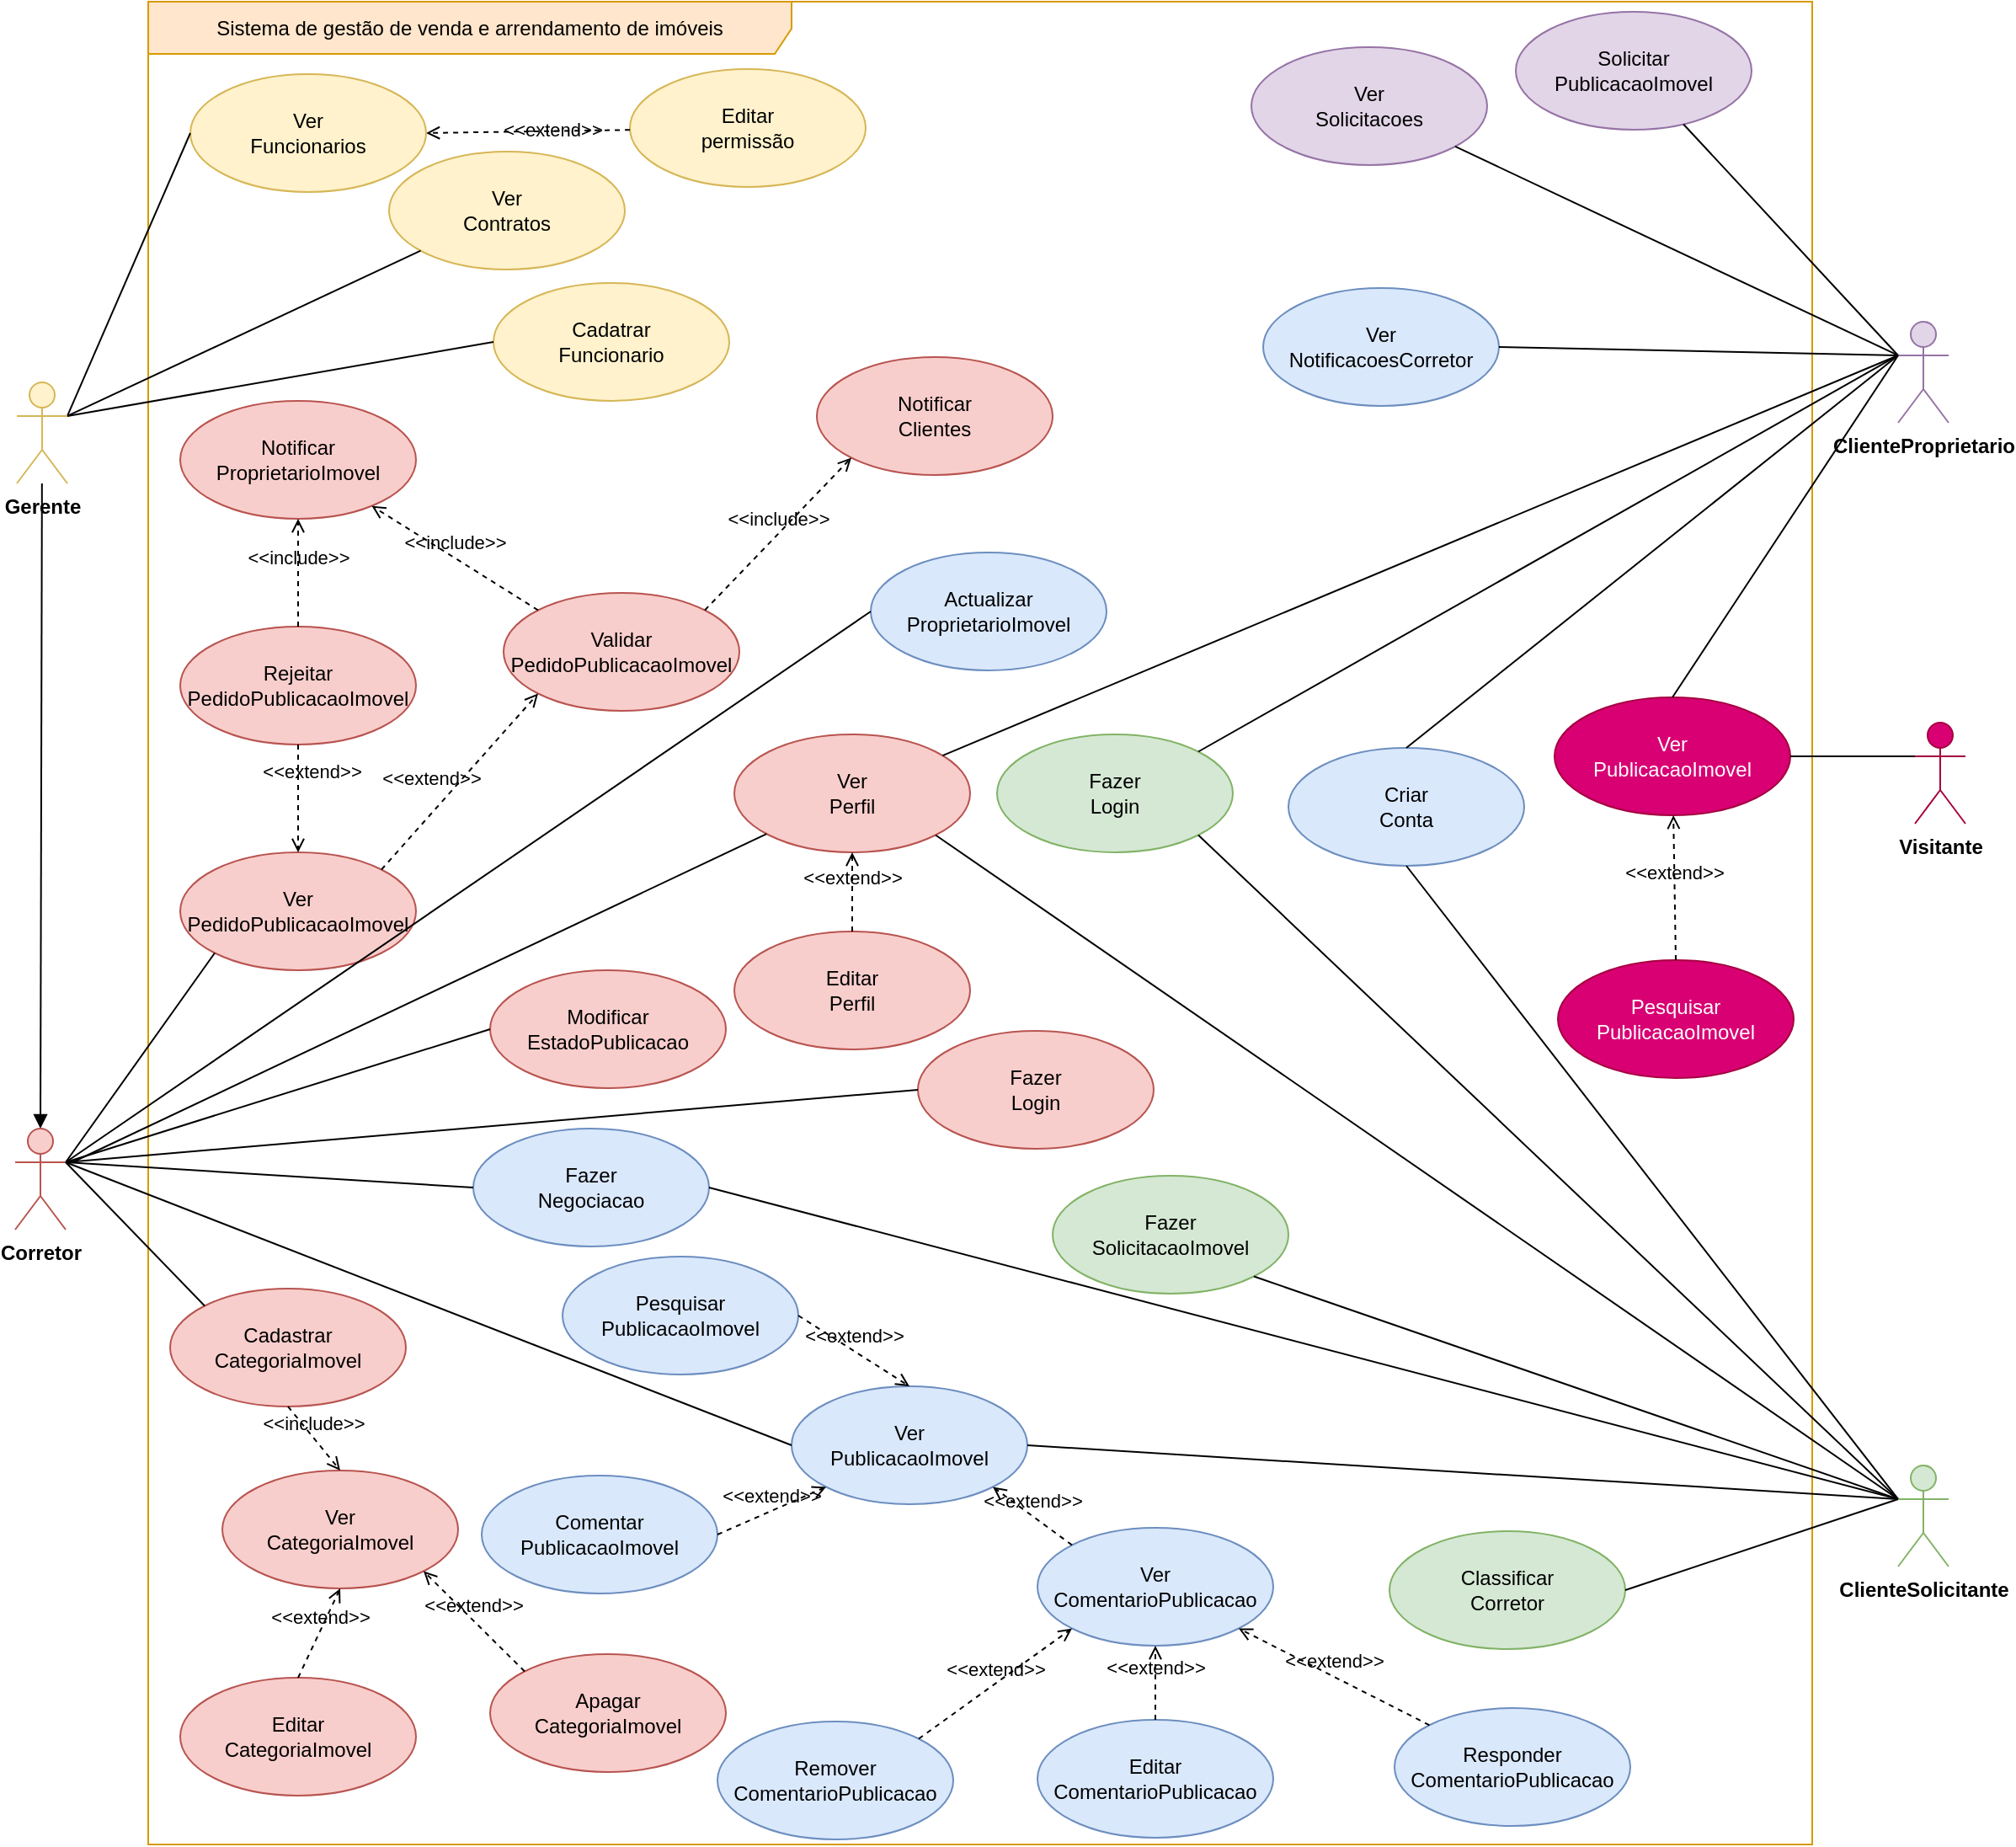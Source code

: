 <mxfile version="24.6.4" type="device">
  <diagram name="Página-1" id="oinIF-td0bnsXT2gxYEK">
    <mxGraphModel dx="1834" dy="1235" grid="0" gridSize="10" guides="1" tooltips="1" connect="1" arrows="1" fold="1" page="0" pageScale="1" pageWidth="827" pageHeight="1169" math="0" shadow="0">
      <root>
        <mxCell id="0" />
        <mxCell id="1" parent="0" />
        <mxCell id="uxgWOtZFFa0mFMytvNgW-1" value="Sistema de gestão de venda e arrendamento de imóveis" style="shape=umlFrame;whiteSpace=wrap;html=1;pointerEvents=0;recursiveResize=0;container=1;collapsible=0;width=382;height=31;fillColor=#ffe6cc;strokeColor=#d79b00;" parent="1" vertex="1">
          <mxGeometry x="-271" y="-207" width="988" height="1094" as="geometry" />
        </mxCell>
        <mxCell id="uxgWOtZFFa0mFMytvNgW-6" value="Criar&lt;div&gt;Conta&lt;/div&gt;" style="ellipse;whiteSpace=wrap;html=1;fillColor=#dae8fc;strokeColor=#6c8ebf;" parent="uxgWOtZFFa0mFMytvNgW-1" vertex="1">
          <mxGeometry x="677" y="443" width="140" height="70" as="geometry" />
        </mxCell>
        <mxCell id="uxgWOtZFFa0mFMytvNgW-9" value="Cadatrar&lt;div&gt;Funcionario&lt;/div&gt;" style="ellipse;whiteSpace=wrap;html=1;fillColor=#fff2cc;strokeColor=#d6b656;" parent="uxgWOtZFFa0mFMytvNgW-1" vertex="1">
          <mxGeometry x="205" y="167" width="140" height="70" as="geometry" />
        </mxCell>
        <mxCell id="uxgWOtZFFa0mFMytvNgW-18" value="Solicitar&lt;div&gt;&lt;span style=&quot;background-color: initial;&quot;&gt;PublicacaoImovel&lt;/span&gt;&lt;/div&gt;" style="ellipse;whiteSpace=wrap;html=1;fillColor=#e1d5e7;strokeColor=#9673a6;" parent="uxgWOtZFFa0mFMytvNgW-1" vertex="1">
          <mxGeometry x="812" y="6" width="140" height="70" as="geometry" />
        </mxCell>
        <mxCell id="uxgWOtZFFa0mFMytvNgW-19" value="&lt;span&gt;Validar&lt;/span&gt;&lt;div&gt;&lt;span&gt;PedidoPublicacaoImovel&lt;/span&gt;&lt;/div&gt;" style="ellipse;whiteSpace=wrap;html=1;fillColor=#f8cecc;strokeColor=#b85450;fontStyle=0" parent="uxgWOtZFFa0mFMytvNgW-1" vertex="1">
          <mxGeometry x="211" y="351" width="140" height="70" as="geometry" />
        </mxCell>
        <mxCell id="uxgWOtZFFa0mFMytvNgW-22" value="Ver&lt;div&gt;PublicacaoImovel&lt;/div&gt;" style="ellipse;whiteSpace=wrap;html=1;fillColor=#d80073;strokeColor=#A50040;fontColor=#ffffff;" parent="uxgWOtZFFa0mFMytvNgW-1" vertex="1">
          <mxGeometry x="835" y="413" width="140" height="70" as="geometry" />
        </mxCell>
        <mxCell id="uxgWOtZFFa0mFMytvNgW-25" value="Ver&lt;div&gt;NotificacoesCorretor&lt;/div&gt;" style="ellipse;whiteSpace=wrap;html=1;fillColor=#dae8fc;strokeColor=#6c8ebf;fontStyle=0" parent="uxgWOtZFFa0mFMytvNgW-1" vertex="1">
          <mxGeometry x="662" y="170" width="140" height="70" as="geometry" />
        </mxCell>
        <mxCell id="uxgWOtZFFa0mFMytvNgW-31" value="&lt;span&gt;Ver&lt;/span&gt;&lt;div&gt;&lt;span&gt;ComentarioPublicacao&lt;/span&gt;&lt;/div&gt;" style="ellipse;whiteSpace=wrap;html=1;fillColor=#dae8fc;strokeColor=#6c8ebf;fontStyle=0" parent="uxgWOtZFFa0mFMytvNgW-1" vertex="1">
          <mxGeometry x="528" y="906" width="140" height="70" as="geometry" />
        </mxCell>
        <mxCell id="uxgWOtZFFa0mFMytvNgW-34" value="&lt;span&gt;Notificar&lt;/span&gt;&lt;div&gt;&lt;span&gt;ProprietarioImovel&lt;/span&gt;&lt;/div&gt;" style="ellipse;whiteSpace=wrap;html=1;fillColor=#f8cecc;strokeColor=#b85450;fontStyle=0" parent="uxgWOtZFFa0mFMytvNgW-1" vertex="1">
          <mxGeometry x="19" y="237" width="140" height="70" as="geometry" />
        </mxCell>
        <mxCell id="uxgWOtZFFa0mFMytvNgW-36" value="&amp;lt;&amp;lt;include&amp;gt;&amp;gt;" style="html=1;verticalAlign=bottom;labelBackgroundColor=none;endArrow=open;endFill=0;dashed=1;rounded=0;exitX=0;exitY=0;exitDx=0;exitDy=0;" parent="uxgWOtZFFa0mFMytvNgW-1" source="uxgWOtZFFa0mFMytvNgW-19" target="uxgWOtZFFa0mFMytvNgW-34" edge="1">
          <mxGeometry width="160" relative="1" as="geometry">
            <mxPoint x="338" y="303" as="sourcePoint" />
            <mxPoint x="498" y="303" as="targetPoint" />
          </mxGeometry>
        </mxCell>
        <mxCell id="uxgWOtZFFa0mFMytvNgW-37" value="&lt;span&gt;Rejeitar&lt;/span&gt;&lt;div&gt;&lt;span&gt;PedidoPublicacaoImovel&lt;/span&gt;&lt;/div&gt;" style="ellipse;whiteSpace=wrap;html=1;fillColor=#f8cecc;strokeColor=#b85450;fontStyle=0" parent="uxgWOtZFFa0mFMytvNgW-1" vertex="1">
          <mxGeometry x="19" y="371" width="140" height="70" as="geometry" />
        </mxCell>
        <mxCell id="uxgWOtZFFa0mFMytvNgW-39" value="&amp;lt;&amp;lt;include&amp;gt;&amp;gt;" style="html=1;verticalAlign=bottom;labelBackgroundColor=none;endArrow=open;endFill=0;dashed=1;rounded=0;exitX=0.5;exitY=0;exitDx=0;exitDy=0;entryX=0.5;entryY=1;entryDx=0;entryDy=0;" parent="uxgWOtZFFa0mFMytvNgW-1" source="uxgWOtZFFa0mFMytvNgW-37" target="uxgWOtZFFa0mFMytvNgW-34" edge="1">
          <mxGeometry width="160" relative="1" as="geometry">
            <mxPoint x="143" y="306" as="sourcePoint" />
            <mxPoint x="144" y="215" as="targetPoint" />
          </mxGeometry>
        </mxCell>
        <mxCell id="uxgWOtZFFa0mFMytvNgW-41" value="&lt;span&gt;Remover&lt;/span&gt;&lt;div&gt;&lt;span&gt;ComentarioPublicacao&lt;/span&gt;&lt;br&gt;&lt;/div&gt;" style="ellipse;whiteSpace=wrap;html=1;fillColor=#dae8fc;strokeColor=#6c8ebf;fontStyle=0" parent="uxgWOtZFFa0mFMytvNgW-1" vertex="1">
          <mxGeometry x="338" y="1021" width="140" height="70" as="geometry" />
        </mxCell>
        <mxCell id="uxgWOtZFFa0mFMytvNgW-42" value="&lt;span&gt;Editar&lt;/span&gt;&lt;div&gt;&lt;span&gt;ComentarioPublicacao&lt;/span&gt;&lt;br&gt;&lt;/div&gt;" style="ellipse;whiteSpace=wrap;html=1;fillColor=#dae8fc;strokeColor=#6c8ebf;fontStyle=0" parent="uxgWOtZFFa0mFMytvNgW-1" vertex="1">
          <mxGeometry x="528" y="1020" width="140" height="70" as="geometry" />
        </mxCell>
        <mxCell id="uxgWOtZFFa0mFMytvNgW-56" value="&lt;div&gt;&lt;span&gt;Responder&lt;/span&gt;&lt;/div&gt;&lt;div&gt;&lt;span&gt;ComentarioPublicacao&lt;/span&gt;&lt;br&gt;&lt;/div&gt;" style="ellipse;whiteSpace=wrap;html=1;fillColor=#dae8fc;strokeColor=#6c8ebf;fontStyle=0" parent="uxgWOtZFFa0mFMytvNgW-1" vertex="1">
          <mxGeometry x="740" y="1013" width="140" height="70" as="geometry" />
        </mxCell>
        <mxCell id="uxgWOtZFFa0mFMytvNgW-57" value="&amp;lt;&amp;lt;extend&amp;gt;&amp;gt;" style="html=1;verticalAlign=bottom;labelBackgroundColor=none;endArrow=open;endFill=0;dashed=1;rounded=0;entryX=1;entryY=1;entryDx=0;entryDy=0;" parent="uxgWOtZFFa0mFMytvNgW-1" source="uxgWOtZFFa0mFMytvNgW-56" target="uxgWOtZFFa0mFMytvNgW-31" edge="1">
          <mxGeometry width="160" relative="1" as="geometry">
            <mxPoint x="196" y="611" as="sourcePoint" />
            <mxPoint x="242" y="668" as="targetPoint" />
          </mxGeometry>
        </mxCell>
        <mxCell id="uxgWOtZFFa0mFMytvNgW-55" value="&lt;span&gt;Cadastrar&lt;/span&gt;&lt;div&gt;&lt;span&gt;CategoriaImovel&lt;/span&gt;&lt;/div&gt;" style="ellipse;whiteSpace=wrap;html=1;fillColor=#f8cecc;strokeColor=#b85450;fontStyle=0" parent="uxgWOtZFFa0mFMytvNgW-1" vertex="1">
          <mxGeometry x="13" y="764" width="140" height="70" as="geometry" />
        </mxCell>
        <mxCell id="uxgWOtZFFa0mFMytvNgW-62" value="Pesquisar&lt;div&gt;PublicacaoImovel&lt;/div&gt;" style="ellipse;whiteSpace=wrap;html=1;fillColor=#d80073;strokeColor=#A50040;fontColor=#ffffff;" parent="uxgWOtZFFa0mFMytvNgW-1" vertex="1">
          <mxGeometry x="837" y="569" width="140" height="70" as="geometry" />
        </mxCell>
        <mxCell id="uxgWOtZFFa0mFMytvNgW-63" value="&amp;lt;&amp;lt;extend&amp;gt;&amp;gt;" style="html=1;verticalAlign=bottom;labelBackgroundColor=none;endArrow=open;endFill=0;dashed=1;rounded=0;exitX=0.5;exitY=0;exitDx=0;exitDy=0;" parent="uxgWOtZFFa0mFMytvNgW-1" source="uxgWOtZFFa0mFMytvNgW-62" target="uxgWOtZFFa0mFMytvNgW-22" edge="1">
          <mxGeometry width="160" relative="1" as="geometry">
            <mxPoint x="531.5" y="690" as="sourcePoint" />
            <mxPoint x="499.5" y="753" as="targetPoint" />
          </mxGeometry>
        </mxCell>
        <mxCell id="uxgWOtZFFa0mFMytvNgW-65" value="&lt;span&gt;&lt;span&gt;Modificar&lt;/span&gt;&lt;/span&gt;&lt;div&gt;&lt;span&gt;&lt;span&gt;EstadoPublicacao&lt;/span&gt;&lt;/span&gt;&lt;/div&gt;" style="ellipse;whiteSpace=wrap;html=1;fillColor=#f8cecc;strokeColor=#b85450;fontStyle=0" parent="uxgWOtZFFa0mFMytvNgW-1" vertex="1">
          <mxGeometry x="203" y="575" width="140" height="70" as="geometry" />
        </mxCell>
        <mxCell id="uxgWOtZFFa0mFMytvNgW-58" value="&lt;span&gt;Ver&lt;/span&gt;&lt;div&gt;&lt;span&gt;PublicacaoImovel&lt;/span&gt;&lt;/div&gt;" style="ellipse;whiteSpace=wrap;html=1;fillColor=#dae8fc;strokeColor=#6c8ebf;fontStyle=0" parent="uxgWOtZFFa0mFMytvNgW-1" vertex="1">
          <mxGeometry x="382" y="822" width="140" height="70" as="geometry" />
        </mxCell>
        <mxCell id="uxgWOtZFFa0mFMytvNgW-70" value="Fazer&lt;div&gt;SolicitacaoImovel&lt;/div&gt;" style="ellipse;whiteSpace=wrap;html=1;fillColor=#d5e8d4;strokeColor=#82b366;" parent="uxgWOtZFFa0mFMytvNgW-1" vertex="1">
          <mxGeometry x="537" y="697" width="140" height="70" as="geometry" />
        </mxCell>
        <mxCell id="uxgWOtZFFa0mFMytvNgW-77" value="Editar&lt;div&gt;permissão&lt;/div&gt;" style="ellipse;whiteSpace=wrap;html=1;fillColor=#fff2cc;strokeColor=#d6b656;" parent="uxgWOtZFFa0mFMytvNgW-1" vertex="1">
          <mxGeometry x="286" y="40" width="140" height="70" as="geometry" />
        </mxCell>
        <mxCell id="uxgWOtZFFa0mFMytvNgW-78" value="&amp;lt;&amp;lt;extend&amp;gt;&amp;gt;" style="html=1;verticalAlign=bottom;labelBackgroundColor=none;endArrow=open;endFill=0;dashed=1;rounded=0;entryX=1;entryY=0.5;entryDx=0;entryDy=0;" parent="uxgWOtZFFa0mFMytvNgW-1" source="uxgWOtZFFa0mFMytvNgW-77" target="FGOciUeCJHYGwHbxiSey-7" edge="1">
          <mxGeometry x="-0.234" y="8" width="160" relative="1" as="geometry">
            <mxPoint x="129" y="179" as="sourcePoint" />
            <mxPoint x="112" y="163" as="targetPoint" />
            <mxPoint as="offset" />
          </mxGeometry>
        </mxCell>
        <mxCell id="uxgWOtZFFa0mFMytvNgW-79" value="Classificar&lt;div&gt;Corretor&lt;/div&gt;" style="ellipse;whiteSpace=wrap;html=1;fillColor=#d5e8d4;strokeColor=#82b366;" parent="uxgWOtZFFa0mFMytvNgW-1" vertex="1">
          <mxGeometry x="737" y="908" width="140" height="70" as="geometry" />
        </mxCell>
        <mxCell id="uxgWOtZFFa0mFMytvNgW-85" value="Ver&lt;div&gt;Perfil&lt;/div&gt;" style="ellipse;whiteSpace=wrap;html=1;fillColor=#f8cecc;strokeColor=#b85450;fontStyle=0" parent="uxgWOtZFFa0mFMytvNgW-1" vertex="1">
          <mxGeometry x="348" y="435" width="140" height="70" as="geometry" />
        </mxCell>
        <mxCell id="uxgWOtZFFa0mFMytvNgW-87" value="Ver&lt;div&gt;Contratos&lt;/div&gt;" style="ellipse;whiteSpace=wrap;html=1;fillColor=#fff2cc;strokeColor=#d6b656;" parent="uxgWOtZFFa0mFMytvNgW-1" vertex="1">
          <mxGeometry x="143" y="89" width="140" height="70" as="geometry" />
        </mxCell>
        <mxCell id="FGOciUeCJHYGwHbxiSey-1" value="&lt;span&gt;Fazer&lt;/span&gt;&lt;div&gt;&lt;span&gt;Login&lt;/span&gt;&lt;/div&gt;" style="ellipse;whiteSpace=wrap;html=1;fillColor=#d5e8d4;strokeColor=#82b366;fontStyle=0" parent="uxgWOtZFFa0mFMytvNgW-1" vertex="1">
          <mxGeometry x="504" y="435" width="140" height="70" as="geometry" />
        </mxCell>
        <mxCell id="FGOciUeCJHYGwHbxiSey-7" value="Ver&lt;div&gt;Funcionarios&lt;/div&gt;" style="ellipse;whiteSpace=wrap;html=1;fillColor=#fff2cc;strokeColor=#d6b656;" parent="uxgWOtZFFa0mFMytvNgW-1" vertex="1">
          <mxGeometry x="25" y="43" width="140" height="70" as="geometry" />
        </mxCell>
        <mxCell id="FGOciUeCJHYGwHbxiSey-15" value="&amp;lt;&amp;lt;extend&amp;gt;&amp;gt;" style="html=1;verticalAlign=bottom;labelBackgroundColor=none;endArrow=open;endFill=0;dashed=1;rounded=0;entryX=0;entryY=1;entryDx=0;entryDy=0;exitX=1;exitY=0;exitDx=0;exitDy=0;" parent="uxgWOtZFFa0mFMytvNgW-1" source="uxgWOtZFFa0mFMytvNgW-41" target="uxgWOtZFFa0mFMytvNgW-31" edge="1">
          <mxGeometry width="160" relative="1" as="geometry">
            <mxPoint x="295" y="905" as="sourcePoint" />
            <mxPoint x="322" y="974" as="targetPoint" />
          </mxGeometry>
        </mxCell>
        <mxCell id="FGOciUeCJHYGwHbxiSey-16" value="&amp;lt;&amp;lt;extend&amp;gt;&amp;gt;" style="html=1;verticalAlign=bottom;labelBackgroundColor=none;endArrow=open;endFill=0;dashed=1;rounded=0;entryX=0.5;entryY=1;entryDx=0;entryDy=0;exitX=0.5;exitY=0;exitDx=0;exitDy=0;" parent="uxgWOtZFFa0mFMytvNgW-1" source="uxgWOtZFFa0mFMytvNgW-42" target="uxgWOtZFFa0mFMytvNgW-31" edge="1">
          <mxGeometry width="160" relative="1" as="geometry">
            <mxPoint x="259" y="973" as="sourcePoint" />
            <mxPoint x="360" y="887" as="targetPoint" />
          </mxGeometry>
        </mxCell>
        <mxCell id="FGOciUeCJHYGwHbxiSey-23" value="Editar&lt;div&gt;Perfil&lt;/div&gt;" style="ellipse;whiteSpace=wrap;html=1;fillColor=#f8cecc;strokeColor=#b85450;fontStyle=0" parent="uxgWOtZFFa0mFMytvNgW-1" vertex="1">
          <mxGeometry x="348" y="552" width="140" height="70" as="geometry" />
        </mxCell>
        <mxCell id="FGOciUeCJHYGwHbxiSey-24" value="&amp;lt;&amp;lt;extend&amp;gt;&amp;gt;" style="html=1;verticalAlign=bottom;labelBackgroundColor=none;endArrow=open;endFill=0;dashed=1;rounded=0;entryX=0.5;entryY=1;entryDx=0;entryDy=0;exitX=0.5;exitY=0;exitDx=0;exitDy=0;" parent="uxgWOtZFFa0mFMytvNgW-1" source="FGOciUeCJHYGwHbxiSey-23" target="uxgWOtZFFa0mFMytvNgW-85" edge="1">
          <mxGeometry width="160" relative="1" as="geometry">
            <mxPoint x="200" y="626" as="sourcePoint" />
            <mxPoint x="237" y="561" as="targetPoint" />
          </mxGeometry>
        </mxCell>
        <mxCell id="FGOciUeCJHYGwHbxiSey-25" value="&lt;span&gt;Ver&lt;/span&gt;&lt;div&gt;&lt;span&gt;CategoriaImovel&lt;/span&gt;&lt;/div&gt;" style="ellipse;whiteSpace=wrap;html=1;fillColor=#f8cecc;strokeColor=#b85450;fontStyle=0" parent="uxgWOtZFFa0mFMytvNgW-1" vertex="1">
          <mxGeometry x="44" y="872" width="140" height="70" as="geometry" />
        </mxCell>
        <mxCell id="FGOciUeCJHYGwHbxiSey-27" value="&amp;lt;&amp;lt;include&amp;gt;&amp;gt;" style="html=1;verticalAlign=bottom;labelBackgroundColor=none;endArrow=open;endFill=0;dashed=1;rounded=0;exitX=0.5;exitY=1;exitDx=0;exitDy=0;entryX=0.5;entryY=0;entryDx=0;entryDy=0;" parent="uxgWOtZFFa0mFMytvNgW-1" source="uxgWOtZFFa0mFMytvNgW-55" target="FGOciUeCJHYGwHbxiSey-25" edge="1">
          <mxGeometry width="160" relative="1" as="geometry">
            <mxPoint x="228" y="944" as="sourcePoint" />
            <mxPoint x="127" y="918" as="targetPoint" />
          </mxGeometry>
        </mxCell>
        <mxCell id="FGOciUeCJHYGwHbxiSey-28" value="&lt;span&gt;Editar&lt;/span&gt;&lt;div&gt;&lt;span&gt;CategoriaImovel&lt;/span&gt;&lt;/div&gt;" style="ellipse;whiteSpace=wrap;html=1;fillColor=#f8cecc;strokeColor=#b85450;fontStyle=0" parent="uxgWOtZFFa0mFMytvNgW-1" vertex="1">
          <mxGeometry x="19" y="995" width="140" height="70" as="geometry" />
        </mxCell>
        <mxCell id="FGOciUeCJHYGwHbxiSey-29" value="&amp;lt;&amp;lt;extend&amp;gt;&amp;gt;" style="html=1;verticalAlign=bottom;labelBackgroundColor=none;endArrow=open;endFill=0;dashed=1;rounded=0;entryX=0.5;entryY=1;entryDx=0;entryDy=0;exitX=0.5;exitY=0;exitDx=0;exitDy=0;" parent="uxgWOtZFFa0mFMytvNgW-1" source="FGOciUeCJHYGwHbxiSey-28" target="FGOciUeCJHYGwHbxiSey-25" edge="1">
          <mxGeometry width="160" relative="1" as="geometry">
            <mxPoint x="249" y="941" as="sourcePoint" />
            <mxPoint x="249" y="840" as="targetPoint" />
          </mxGeometry>
        </mxCell>
        <mxCell id="FGOciUeCJHYGwHbxiSey-30" value="&lt;span&gt;Apagar&lt;/span&gt;&lt;div&gt;&lt;span&gt;CategoriaImovel&lt;/span&gt;&lt;/div&gt;" style="ellipse;whiteSpace=wrap;html=1;fillColor=#f8cecc;strokeColor=#b85450;fontStyle=0" parent="uxgWOtZFFa0mFMytvNgW-1" vertex="1">
          <mxGeometry x="203" y="981" width="140" height="70" as="geometry" />
        </mxCell>
        <mxCell id="FGOciUeCJHYGwHbxiSey-31" value="&amp;lt;&amp;lt;extend&amp;gt;&amp;gt;" style="html=1;verticalAlign=bottom;labelBackgroundColor=none;endArrow=open;endFill=0;dashed=1;rounded=0;exitX=0;exitY=0;exitDx=0;exitDy=0;entryX=1;entryY=1;entryDx=0;entryDy=0;" parent="uxgWOtZFFa0mFMytvNgW-1" source="FGOciUeCJHYGwHbxiSey-30" target="FGOciUeCJHYGwHbxiSey-25" edge="1">
          <mxGeometry width="160" relative="1" as="geometry">
            <mxPoint x="396" y="943" as="sourcePoint" />
            <mxPoint x="305" y="941" as="targetPoint" />
          </mxGeometry>
        </mxCell>
        <mxCell id="FGOciUeCJHYGwHbxiSey-34" value="&lt;span&gt;Comentar&lt;/span&gt;&lt;div&gt;&lt;span&gt;PublicacaoImovel&lt;/span&gt;&lt;/div&gt;" style="ellipse;whiteSpace=wrap;html=1;fillColor=#dae8fc;strokeColor=#6c8ebf;fontStyle=0" parent="uxgWOtZFFa0mFMytvNgW-1" vertex="1">
          <mxGeometry x="198" y="875" width="140" height="70" as="geometry" />
        </mxCell>
        <mxCell id="FGOciUeCJHYGwHbxiSey-35" value="&amp;lt;&amp;lt;extend&amp;gt;&amp;gt;" style="html=1;verticalAlign=bottom;labelBackgroundColor=none;endArrow=open;endFill=0;dashed=1;rounded=0;entryX=0;entryY=1;entryDx=0;entryDy=0;exitX=1;exitY=0.5;exitDx=0;exitDy=0;" parent="uxgWOtZFFa0mFMytvNgW-1" source="FGOciUeCJHYGwHbxiSey-34" target="uxgWOtZFFa0mFMytvNgW-58" edge="1">
          <mxGeometry width="160" relative="1" as="geometry">
            <mxPoint x="331" y="738" as="sourcePoint" />
            <mxPoint x="322" y="623" as="targetPoint" />
          </mxGeometry>
        </mxCell>
        <mxCell id="FGOciUeCJHYGwHbxiSey-36" value="&amp;lt;&amp;lt;extend&amp;gt;&amp;gt;" style="html=1;verticalAlign=bottom;labelBackgroundColor=none;endArrow=open;endFill=0;dashed=1;rounded=0;entryX=1;entryY=1;entryDx=0;entryDy=0;exitX=0;exitY=0;exitDx=0;exitDy=0;" parent="uxgWOtZFFa0mFMytvNgW-1" source="uxgWOtZFFa0mFMytvNgW-31" target="uxgWOtZFFa0mFMytvNgW-58" edge="1">
          <mxGeometry width="160" relative="1" as="geometry">
            <mxPoint x="492" y="763" as="sourcePoint" />
            <mxPoint x="406" y="635" as="targetPoint" />
          </mxGeometry>
        </mxCell>
        <mxCell id="tdkB1YRlQaMixIxoZtIN-1" value="&lt;span&gt;Fazer&lt;/span&gt;&lt;div&gt;&lt;span&gt;Negociacao&lt;/span&gt;&lt;/div&gt;" style="ellipse;whiteSpace=wrap;html=1;fillColor=#dae8fc;strokeColor=#6c8ebf;fontStyle=0" vertex="1" parent="uxgWOtZFFa0mFMytvNgW-1">
          <mxGeometry x="193" y="669" width="140" height="70" as="geometry" />
        </mxCell>
        <mxCell id="tdkB1YRlQaMixIxoZtIN-6" value="&lt;span&gt;&lt;span&gt;Fazer&lt;/span&gt;&lt;/span&gt;&lt;div&gt;&lt;span&gt;&lt;span&gt;Login&lt;/span&gt;&lt;/span&gt;&lt;/div&gt;" style="ellipse;whiteSpace=wrap;html=1;fillColor=#f8cecc;strokeColor=#b85450;fontStyle=0" vertex="1" parent="uxgWOtZFFa0mFMytvNgW-1">
          <mxGeometry x="457" y="611" width="140" height="70" as="geometry" />
        </mxCell>
        <mxCell id="tdkB1YRlQaMixIxoZtIN-7" value="&lt;span&gt;Notificar&lt;/span&gt;&lt;div&gt;&lt;span&gt;Clientes&lt;/span&gt;&lt;/div&gt;" style="ellipse;whiteSpace=wrap;html=1;fillColor=#f8cecc;strokeColor=#b85450;fontStyle=0" vertex="1" parent="uxgWOtZFFa0mFMytvNgW-1">
          <mxGeometry x="397" y="211" width="140" height="70" as="geometry" />
        </mxCell>
        <mxCell id="tdkB1YRlQaMixIxoZtIN-8" value="&amp;lt;&amp;lt;include&amp;gt;&amp;gt;" style="html=1;verticalAlign=bottom;labelBackgroundColor=none;endArrow=open;endFill=0;dashed=1;rounded=0;exitX=1;exitY=0;exitDx=0;exitDy=0;entryX=0;entryY=1;entryDx=0;entryDy=0;" edge="1" parent="uxgWOtZFFa0mFMytvNgW-1" source="uxgWOtZFFa0mFMytvNgW-19" target="tdkB1YRlQaMixIxoZtIN-7">
          <mxGeometry width="160" relative="1" as="geometry">
            <mxPoint x="112" y="403" as="sourcePoint" />
            <mxPoint x="113" y="345" as="targetPoint" />
          </mxGeometry>
        </mxCell>
        <mxCell id="tdkB1YRlQaMixIxoZtIN-9" value="&lt;span&gt;Ver&lt;/span&gt;&lt;div&gt;&lt;span&gt;PedidoPublicacaoImovel&lt;/span&gt;&lt;/div&gt;" style="ellipse;whiteSpace=wrap;html=1;fillColor=#f8cecc;strokeColor=#b85450;fontStyle=0" vertex="1" parent="uxgWOtZFFa0mFMytvNgW-1">
          <mxGeometry x="19" y="505" width="140" height="70" as="geometry" />
        </mxCell>
        <mxCell id="tdkB1YRlQaMixIxoZtIN-10" value="&amp;lt;&amp;lt;extend&amp;gt;&amp;gt;" style="html=1;verticalAlign=bottom;labelBackgroundColor=none;endArrow=open;endFill=0;dashed=1;rounded=0;entryX=0.5;entryY=0;entryDx=0;entryDy=0;exitX=0.5;exitY=1;exitDx=0;exitDy=0;" edge="1" parent="uxgWOtZFFa0mFMytvNgW-1" source="uxgWOtZFFa0mFMytvNgW-37" target="tdkB1YRlQaMixIxoZtIN-9">
          <mxGeometry x="-0.234" y="8" width="160" relative="1" as="geometry">
            <mxPoint x="159" y="421" as="sourcePoint" />
            <mxPoint x="39" y="423" as="targetPoint" />
            <mxPoint as="offset" />
          </mxGeometry>
        </mxCell>
        <mxCell id="tdkB1YRlQaMixIxoZtIN-11" value="&amp;lt;&amp;lt;extend&amp;gt;&amp;gt;" style="html=1;verticalAlign=bottom;labelBackgroundColor=none;endArrow=open;endFill=0;dashed=1;rounded=0;entryX=0;entryY=1;entryDx=0;entryDy=0;exitX=1;exitY=0;exitDx=0;exitDy=0;" edge="1" parent="uxgWOtZFFa0mFMytvNgW-1" source="tdkB1YRlQaMixIxoZtIN-9" target="uxgWOtZFFa0mFMytvNgW-19">
          <mxGeometry x="-0.234" y="8" width="160" relative="1" as="geometry">
            <mxPoint x="170" y="417" as="sourcePoint" />
            <mxPoint x="50" y="419" as="targetPoint" />
            <mxPoint as="offset" />
          </mxGeometry>
        </mxCell>
        <mxCell id="tdkB1YRlQaMixIxoZtIN-12" value="&lt;span&gt;Pesquisar&lt;/span&gt;&lt;div&gt;&lt;span&gt;PublicacaoImovel&lt;/span&gt;&lt;/div&gt;" style="ellipse;whiteSpace=wrap;html=1;fillColor=#dae8fc;strokeColor=#6c8ebf;fontStyle=0" vertex="1" parent="uxgWOtZFFa0mFMytvNgW-1">
          <mxGeometry x="246" y="745" width="140" height="70" as="geometry" />
        </mxCell>
        <mxCell id="tdkB1YRlQaMixIxoZtIN-13" value="&amp;lt;&amp;lt;extend&amp;gt;&amp;gt;" style="html=1;verticalAlign=bottom;labelBackgroundColor=none;endArrow=open;endFill=0;dashed=1;rounded=0;entryX=0.5;entryY=0;entryDx=0;entryDy=0;exitX=1;exitY=0.5;exitDx=0;exitDy=0;" edge="1" parent="uxgWOtZFFa0mFMytvNgW-1" source="tdkB1YRlQaMixIxoZtIN-12" target="uxgWOtZFFa0mFMytvNgW-58">
          <mxGeometry width="160" relative="1" as="geometry">
            <mxPoint x="503" y="815" as="sourcePoint" />
            <mxPoint x="568" y="803" as="targetPoint" />
          </mxGeometry>
        </mxCell>
        <mxCell id="tdkB1YRlQaMixIxoZtIN-15" value="Ver&lt;div&gt;&lt;span style=&quot;background-color: initial;&quot;&gt;Solicitacoes&lt;/span&gt;&lt;/div&gt;" style="ellipse;whiteSpace=wrap;html=1;fillColor=#e1d5e7;strokeColor=#9673a6;" vertex="1" parent="uxgWOtZFFa0mFMytvNgW-1">
          <mxGeometry x="655" y="27" width="140" height="70" as="geometry" />
        </mxCell>
        <mxCell id="tdkB1YRlQaMixIxoZtIN-20" value="Actualizar&lt;div&gt;ProprietarioImovel&lt;/div&gt;" style="ellipse;whiteSpace=wrap;html=1;fillColor=#dae8fc;strokeColor=#6c8ebf;fontStyle=0" vertex="1" parent="uxgWOtZFFa0mFMytvNgW-1">
          <mxGeometry x="429" y="327" width="140" height="70" as="geometry" />
        </mxCell>
        <mxCell id="uxgWOtZFFa0mFMytvNgW-13" style="rounded=0;orthogonalLoop=1;jettySize=auto;html=1;entryX=0;entryY=0.5;entryDx=0;entryDy=0;endArrow=none;endFill=0;exitX=1;exitY=0.333;exitDx=0;exitDy=0;exitPerimeter=0;" parent="1" source="uxgWOtZFFa0mFMytvNgW-2" target="uxgWOtZFFa0mFMytvNgW-9" edge="1">
          <mxGeometry relative="1" as="geometry" />
        </mxCell>
        <mxCell id="uxgWOtZFFa0mFMytvNgW-15" style="rounded=0;orthogonalLoop=1;jettySize=auto;html=1;endArrow=block;endFill=1;entryX=0.5;entryY=0;entryDx=0;entryDy=0;entryPerimeter=0;" parent="1" source="uxgWOtZFFa0mFMytvNgW-2" target="uxgWOtZFFa0mFMytvNgW-3" edge="1">
          <mxGeometry relative="1" as="geometry">
            <mxPoint x="-340" y="450" as="targetPoint" />
          </mxGeometry>
        </mxCell>
        <mxCell id="uxgWOtZFFa0mFMytvNgW-88" style="rounded=0;orthogonalLoop=1;jettySize=auto;html=1;endArrow=none;endFill=0;exitX=1;exitY=0.333;exitDx=0;exitDy=0;exitPerimeter=0;" parent="1" source="uxgWOtZFFa0mFMytvNgW-2" target="uxgWOtZFFa0mFMytvNgW-87" edge="1">
          <mxGeometry relative="1" as="geometry" />
        </mxCell>
        <mxCell id="FGOciUeCJHYGwHbxiSey-8" style="rounded=0;orthogonalLoop=1;jettySize=auto;html=1;entryX=0;entryY=0.5;entryDx=0;entryDy=0;exitX=1;exitY=0.333;exitDx=0;exitDy=0;exitPerimeter=0;endArrow=none;endFill=0;" parent="1" source="uxgWOtZFFa0mFMytvNgW-2" target="FGOciUeCJHYGwHbxiSey-7" edge="1">
          <mxGeometry relative="1" as="geometry" />
        </mxCell>
        <mxCell id="uxgWOtZFFa0mFMytvNgW-2" value="&lt;span style=&quot;font-weight: 700; text-wrap: wrap;&quot;&gt;Gerente&lt;/span&gt;" style="shape=umlActor;verticalLabelPosition=bottom;verticalAlign=top;html=1;fillColor=#fff2cc;strokeColor=#d6b656;" parent="1" vertex="1">
          <mxGeometry x="-349" y="19" width="30" height="60" as="geometry" />
        </mxCell>
        <mxCell id="uxgWOtZFFa0mFMytvNgW-21" style="rounded=0;orthogonalLoop=1;jettySize=auto;html=1;entryX=0;entryY=1;entryDx=0;entryDy=0;exitX=1;exitY=0.333;exitDx=0;exitDy=0;exitPerimeter=0;endArrow=none;endFill=0;" parent="1" source="uxgWOtZFFa0mFMytvNgW-3" target="tdkB1YRlQaMixIxoZtIN-9" edge="1">
          <mxGeometry relative="1" as="geometry" />
        </mxCell>
        <mxCell id="uxgWOtZFFa0mFMytvNgW-27" style="rounded=0;orthogonalLoop=1;jettySize=auto;html=1;entryX=0;entryY=0.5;entryDx=0;entryDy=0;exitX=1;exitY=0.333;exitDx=0;exitDy=0;exitPerimeter=0;endArrow=none;endFill=0;" parent="1" source="uxgWOtZFFa0mFMytvNgW-3" target="tdkB1YRlQaMixIxoZtIN-20" edge="1">
          <mxGeometry relative="1" as="geometry" />
        </mxCell>
        <mxCell id="uxgWOtZFFa0mFMytvNgW-86" style="rounded=0;orthogonalLoop=1;jettySize=auto;html=1;endArrow=none;endFill=0;" parent="1" target="uxgWOtZFFa0mFMytvNgW-85" edge="1">
          <mxGeometry relative="1" as="geometry">
            <mxPoint x="-316" y="482" as="sourcePoint" />
          </mxGeometry>
        </mxCell>
        <mxCell id="FGOciUeCJHYGwHbxiSey-2" style="rounded=0;orthogonalLoop=1;jettySize=auto;html=1;entryX=0;entryY=0.5;entryDx=0;entryDy=0;endArrow=none;endFill=0;exitX=1;exitY=0.333;exitDx=0;exitDy=0;exitPerimeter=0;" parent="1" source="uxgWOtZFFa0mFMytvNgW-3" target="tdkB1YRlQaMixIxoZtIN-6" edge="1">
          <mxGeometry relative="1" as="geometry" />
        </mxCell>
        <mxCell id="FGOciUeCJHYGwHbxiSey-19" style="rounded=0;orthogonalLoop=1;jettySize=auto;html=1;entryX=0;entryY=0.5;entryDx=0;entryDy=0;endArrow=none;endFill=0;exitX=1;exitY=0.333;exitDx=0;exitDy=0;exitPerimeter=0;" parent="1" source="uxgWOtZFFa0mFMytvNgW-3" target="uxgWOtZFFa0mFMytvNgW-58" edge="1">
          <mxGeometry relative="1" as="geometry" />
        </mxCell>
        <mxCell id="uxgWOtZFFa0mFMytvNgW-3" value="&lt;span style=&quot;font-weight: 700; text-wrap: wrap;&quot;&gt;Corretor&lt;/span&gt;" style="shape=umlActor;verticalLabelPosition=bottom;verticalAlign=top;html=1;fillColor=#f8cecc;strokeColor=#b85450;" parent="1" vertex="1">
          <mxGeometry x="-350" y="462" width="30" height="60" as="geometry" />
        </mxCell>
        <mxCell id="uxgWOtZFFa0mFMytvNgW-20" style="rounded=0;orthogonalLoop=1;jettySize=auto;html=1;exitX=0;exitY=0.333;exitDx=0;exitDy=0;exitPerimeter=0;endArrow=none;endFill=0;" parent="1" source="uxgWOtZFFa0mFMytvNgW-4" target="uxgWOtZFFa0mFMytvNgW-18" edge="1">
          <mxGeometry relative="1" as="geometry" />
        </mxCell>
        <mxCell id="FGOciUeCJHYGwHbxiSey-4" style="rounded=0;orthogonalLoop=1;jettySize=auto;html=1;entryX=1;entryY=0;entryDx=0;entryDy=0;endArrow=none;endFill=0;exitX=0;exitY=0.333;exitDx=0;exitDy=0;exitPerimeter=0;" parent="1" source="uxgWOtZFFa0mFMytvNgW-4" target="FGOciUeCJHYGwHbxiSey-1" edge="1">
          <mxGeometry relative="1" as="geometry" />
        </mxCell>
        <mxCell id="uxgWOtZFFa0mFMytvNgW-4" value="&lt;span style=&quot;font-weight: 700; text-wrap: wrap;&quot;&gt;ClienteProprietario&lt;/span&gt;" style="shape=umlActor;verticalLabelPosition=bottom;verticalAlign=top;html=1;fillColor=#e1d5e7;strokeColor=#9673a6;" parent="1" vertex="1">
          <mxGeometry x="768" y="-17" width="30" height="60" as="geometry" />
        </mxCell>
        <mxCell id="uxgWOtZFFa0mFMytvNgW-26" style="rounded=0;orthogonalLoop=1;jettySize=auto;html=1;entryX=1;entryY=0.5;entryDx=0;entryDy=0;exitX=0;exitY=0.333;exitDx=0;exitDy=0;exitPerimeter=0;endArrow=none;endFill=0;" parent="1" source="uxgWOtZFFa0mFMytvNgW-4" target="uxgWOtZFFa0mFMytvNgW-25" edge="1">
          <mxGeometry relative="1" as="geometry" />
        </mxCell>
        <mxCell id="uxgWOtZFFa0mFMytvNgW-81" style="rounded=0;orthogonalLoop=1;jettySize=auto;html=1;entryX=1;entryY=0.5;entryDx=0;entryDy=0;endArrow=none;endFill=0;exitX=0;exitY=0.333;exitDx=0;exitDy=0;exitPerimeter=0;" parent="1" source="uxgWOtZFFa0mFMytvNgW-5" target="uxgWOtZFFa0mFMytvNgW-79" edge="1">
          <mxGeometry relative="1" as="geometry" />
        </mxCell>
        <mxCell id="FGOciUeCJHYGwHbxiSey-3" style="rounded=0;orthogonalLoop=1;jettySize=auto;html=1;entryX=1;entryY=1;entryDx=0;entryDy=0;endArrow=none;endFill=0;exitX=0;exitY=0.333;exitDx=0;exitDy=0;exitPerimeter=0;" parent="1" source="uxgWOtZFFa0mFMytvNgW-5" target="FGOciUeCJHYGwHbxiSey-1" edge="1">
          <mxGeometry relative="1" as="geometry" />
        </mxCell>
        <mxCell id="FGOciUeCJHYGwHbxiSey-20" style="rounded=0;orthogonalLoop=1;jettySize=auto;html=1;entryX=1;entryY=0.5;entryDx=0;entryDy=0;endArrow=none;endFill=0;exitX=0;exitY=0.333;exitDx=0;exitDy=0;exitPerimeter=0;" parent="1" source="uxgWOtZFFa0mFMytvNgW-5" target="uxgWOtZFFa0mFMytvNgW-58" edge="1">
          <mxGeometry relative="1" as="geometry" />
        </mxCell>
        <mxCell id="FGOciUeCJHYGwHbxiSey-21" style="rounded=0;orthogonalLoop=1;jettySize=auto;html=1;entryX=1;entryY=1;entryDx=0;entryDy=0;endArrow=none;endFill=0;exitX=0;exitY=0.333;exitDx=0;exitDy=0;exitPerimeter=0;" parent="1" source="uxgWOtZFFa0mFMytvNgW-5" target="uxgWOtZFFa0mFMytvNgW-70" edge="1">
          <mxGeometry relative="1" as="geometry" />
        </mxCell>
        <mxCell id="tdkB1YRlQaMixIxoZtIN-4" style="rounded=0;orthogonalLoop=1;jettySize=auto;html=1;entryX=1;entryY=1;entryDx=0;entryDy=0;endArrow=none;endFill=0;exitX=0;exitY=0.333;exitDx=0;exitDy=0;exitPerimeter=0;" edge="1" parent="1" source="uxgWOtZFFa0mFMytvNgW-5" target="uxgWOtZFFa0mFMytvNgW-85">
          <mxGeometry relative="1" as="geometry" />
        </mxCell>
        <mxCell id="uxgWOtZFFa0mFMytvNgW-5" value="&lt;span style=&quot;font-weight: 700; text-wrap: wrap;&quot;&gt;ClienteSolicitante&lt;/span&gt;" style="shape=umlActor;verticalLabelPosition=bottom;verticalAlign=top;html=1;fillColor=#d5e8d4;strokeColor=#82b366;" parent="1" vertex="1">
          <mxGeometry x="768" y="662" width="30" height="60" as="geometry" />
        </mxCell>
        <mxCell id="uxgWOtZFFa0mFMytvNgW-64" style="rounded=0;orthogonalLoop=1;jettySize=auto;html=1;entryX=0;entryY=0;entryDx=0;entryDy=0;exitX=1;exitY=0.333;exitDx=0;exitDy=0;exitPerimeter=0;endArrow=none;endFill=0;" parent="1" source="uxgWOtZFFa0mFMytvNgW-3" target="uxgWOtZFFa0mFMytvNgW-55" edge="1">
          <mxGeometry relative="1" as="geometry" />
        </mxCell>
        <mxCell id="uxgWOtZFFa0mFMytvNgW-66" style="rounded=0;orthogonalLoop=1;jettySize=auto;html=1;entryX=0;entryY=0.5;entryDx=0;entryDy=0;exitX=1;exitY=0.333;exitDx=0;exitDy=0;exitPerimeter=0;endArrow=none;endFill=0;" parent="1" source="uxgWOtZFFa0mFMytvNgW-3" target="uxgWOtZFFa0mFMytvNgW-65" edge="1">
          <mxGeometry relative="1" as="geometry">
            <mxPoint x="-329" y="663" as="sourcePoint" />
          </mxGeometry>
        </mxCell>
        <mxCell id="uxgWOtZFFa0mFMytvNgW-69" style="rounded=0;orthogonalLoop=1;jettySize=auto;html=1;exitX=0;exitY=0.333;exitDx=0;exitDy=0;exitPerimeter=0;endArrow=none;endFill=0;entryX=0.5;entryY=0;entryDx=0;entryDy=0;" parent="1" source="uxgWOtZFFa0mFMytvNgW-4" target="uxgWOtZFFa0mFMytvNgW-22" edge="1">
          <mxGeometry relative="1" as="geometry">
            <mxPoint x="400" y="121" as="sourcePoint" />
            <mxPoint x="306.635" y="-48.417" as="targetPoint" />
          </mxGeometry>
        </mxCell>
        <mxCell id="FGOciUeCJHYGwHbxiSey-11" style="rounded=0;orthogonalLoop=1;jettySize=auto;html=1;entryX=0.5;entryY=1;entryDx=0;entryDy=0;endArrow=none;endFill=0;exitX=0;exitY=0.333;exitDx=0;exitDy=0;exitPerimeter=0;" parent="1" source="uxgWOtZFFa0mFMytvNgW-5" target="uxgWOtZFFa0mFMytvNgW-6" edge="1">
          <mxGeometry relative="1" as="geometry" />
        </mxCell>
        <mxCell id="FGOciUeCJHYGwHbxiSey-14" style="rounded=0;orthogonalLoop=1;jettySize=auto;html=1;entryX=1;entryY=0.5;entryDx=0;entryDy=0;endArrow=none;endFill=0;exitX=0;exitY=0.333;exitDx=0;exitDy=0;exitPerimeter=0;" parent="1" source="FGOciUeCJHYGwHbxiSey-10" target="uxgWOtZFFa0mFMytvNgW-22" edge="1">
          <mxGeometry relative="1" as="geometry" />
        </mxCell>
        <mxCell id="FGOciUeCJHYGwHbxiSey-10" value="&lt;span style=&quot;color: rgb(0, 0, 0); font-weight: 700; text-wrap: wrap;&quot;&gt;Visitante&lt;/span&gt;" style="shape=umlActor;verticalLabelPosition=bottom;verticalAlign=top;html=1;outlineConnect=0;fillColor=#d80073;fontColor=#ffffff;strokeColor=#A50040;" parent="1" vertex="1">
          <mxGeometry x="778" y="221" width="30" height="60" as="geometry" />
        </mxCell>
        <mxCell id="tdkB1YRlQaMixIxoZtIN-2" style="rounded=0;orthogonalLoop=1;jettySize=auto;html=1;entryX=0;entryY=0.5;entryDx=0;entryDy=0;endArrow=none;endFill=0;exitX=1;exitY=0.333;exitDx=0;exitDy=0;exitPerimeter=0;" edge="1" parent="1" target="tdkB1YRlQaMixIxoZtIN-1" source="uxgWOtZFFa0mFMytvNgW-3">
          <mxGeometry relative="1" as="geometry">
            <mxPoint x="-321.5" y="401" as="sourcePoint" />
          </mxGeometry>
        </mxCell>
        <mxCell id="tdkB1YRlQaMixIxoZtIN-3" style="rounded=0;orthogonalLoop=1;jettySize=auto;html=1;entryX=1;entryY=0.5;entryDx=0;entryDy=0;endArrow=none;endFill=0;exitX=0;exitY=0.333;exitDx=0;exitDy=0;exitPerimeter=0;" edge="1" parent="1" target="tdkB1YRlQaMixIxoZtIN-1" source="uxgWOtZFFa0mFMytvNgW-5">
          <mxGeometry relative="1" as="geometry">
            <mxPoint x="653.5" y="593" as="sourcePoint" />
          </mxGeometry>
        </mxCell>
        <mxCell id="tdkB1YRlQaMixIxoZtIN-5" style="rounded=0;orthogonalLoop=1;jettySize=auto;html=1;entryX=0;entryY=0.333;entryDx=0;entryDy=0;entryPerimeter=0;endArrow=none;endFill=0;" edge="1" parent="1" source="uxgWOtZFFa0mFMytvNgW-85" target="uxgWOtZFFa0mFMytvNgW-4">
          <mxGeometry relative="1" as="geometry" />
        </mxCell>
        <mxCell id="tdkB1YRlQaMixIxoZtIN-14" style="rounded=0;orthogonalLoop=1;jettySize=auto;html=1;exitX=0;exitY=0.333;exitDx=0;exitDy=0;exitPerimeter=0;endArrow=none;endFill=0;entryX=0.5;entryY=0;entryDx=0;entryDy=0;" edge="1" parent="1" source="uxgWOtZFFa0mFMytvNgW-4" target="uxgWOtZFFa0mFMytvNgW-6">
          <mxGeometry relative="1" as="geometry">
            <mxPoint x="778" y="13" as="sourcePoint" />
            <mxPoint x="644" y="216" as="targetPoint" />
          </mxGeometry>
        </mxCell>
        <mxCell id="tdkB1YRlQaMixIxoZtIN-16" style="rounded=0;orthogonalLoop=1;jettySize=auto;html=1;exitX=0;exitY=0.333;exitDx=0;exitDy=0;exitPerimeter=0;endArrow=none;endFill=0;" edge="1" parent="1" target="tdkB1YRlQaMixIxoZtIN-15" source="uxgWOtZFFa0mFMytvNgW-4">
          <mxGeometry relative="1" as="geometry">
            <mxPoint x="631" y="54" as="sourcePoint" />
          </mxGeometry>
        </mxCell>
      </root>
    </mxGraphModel>
  </diagram>
</mxfile>
